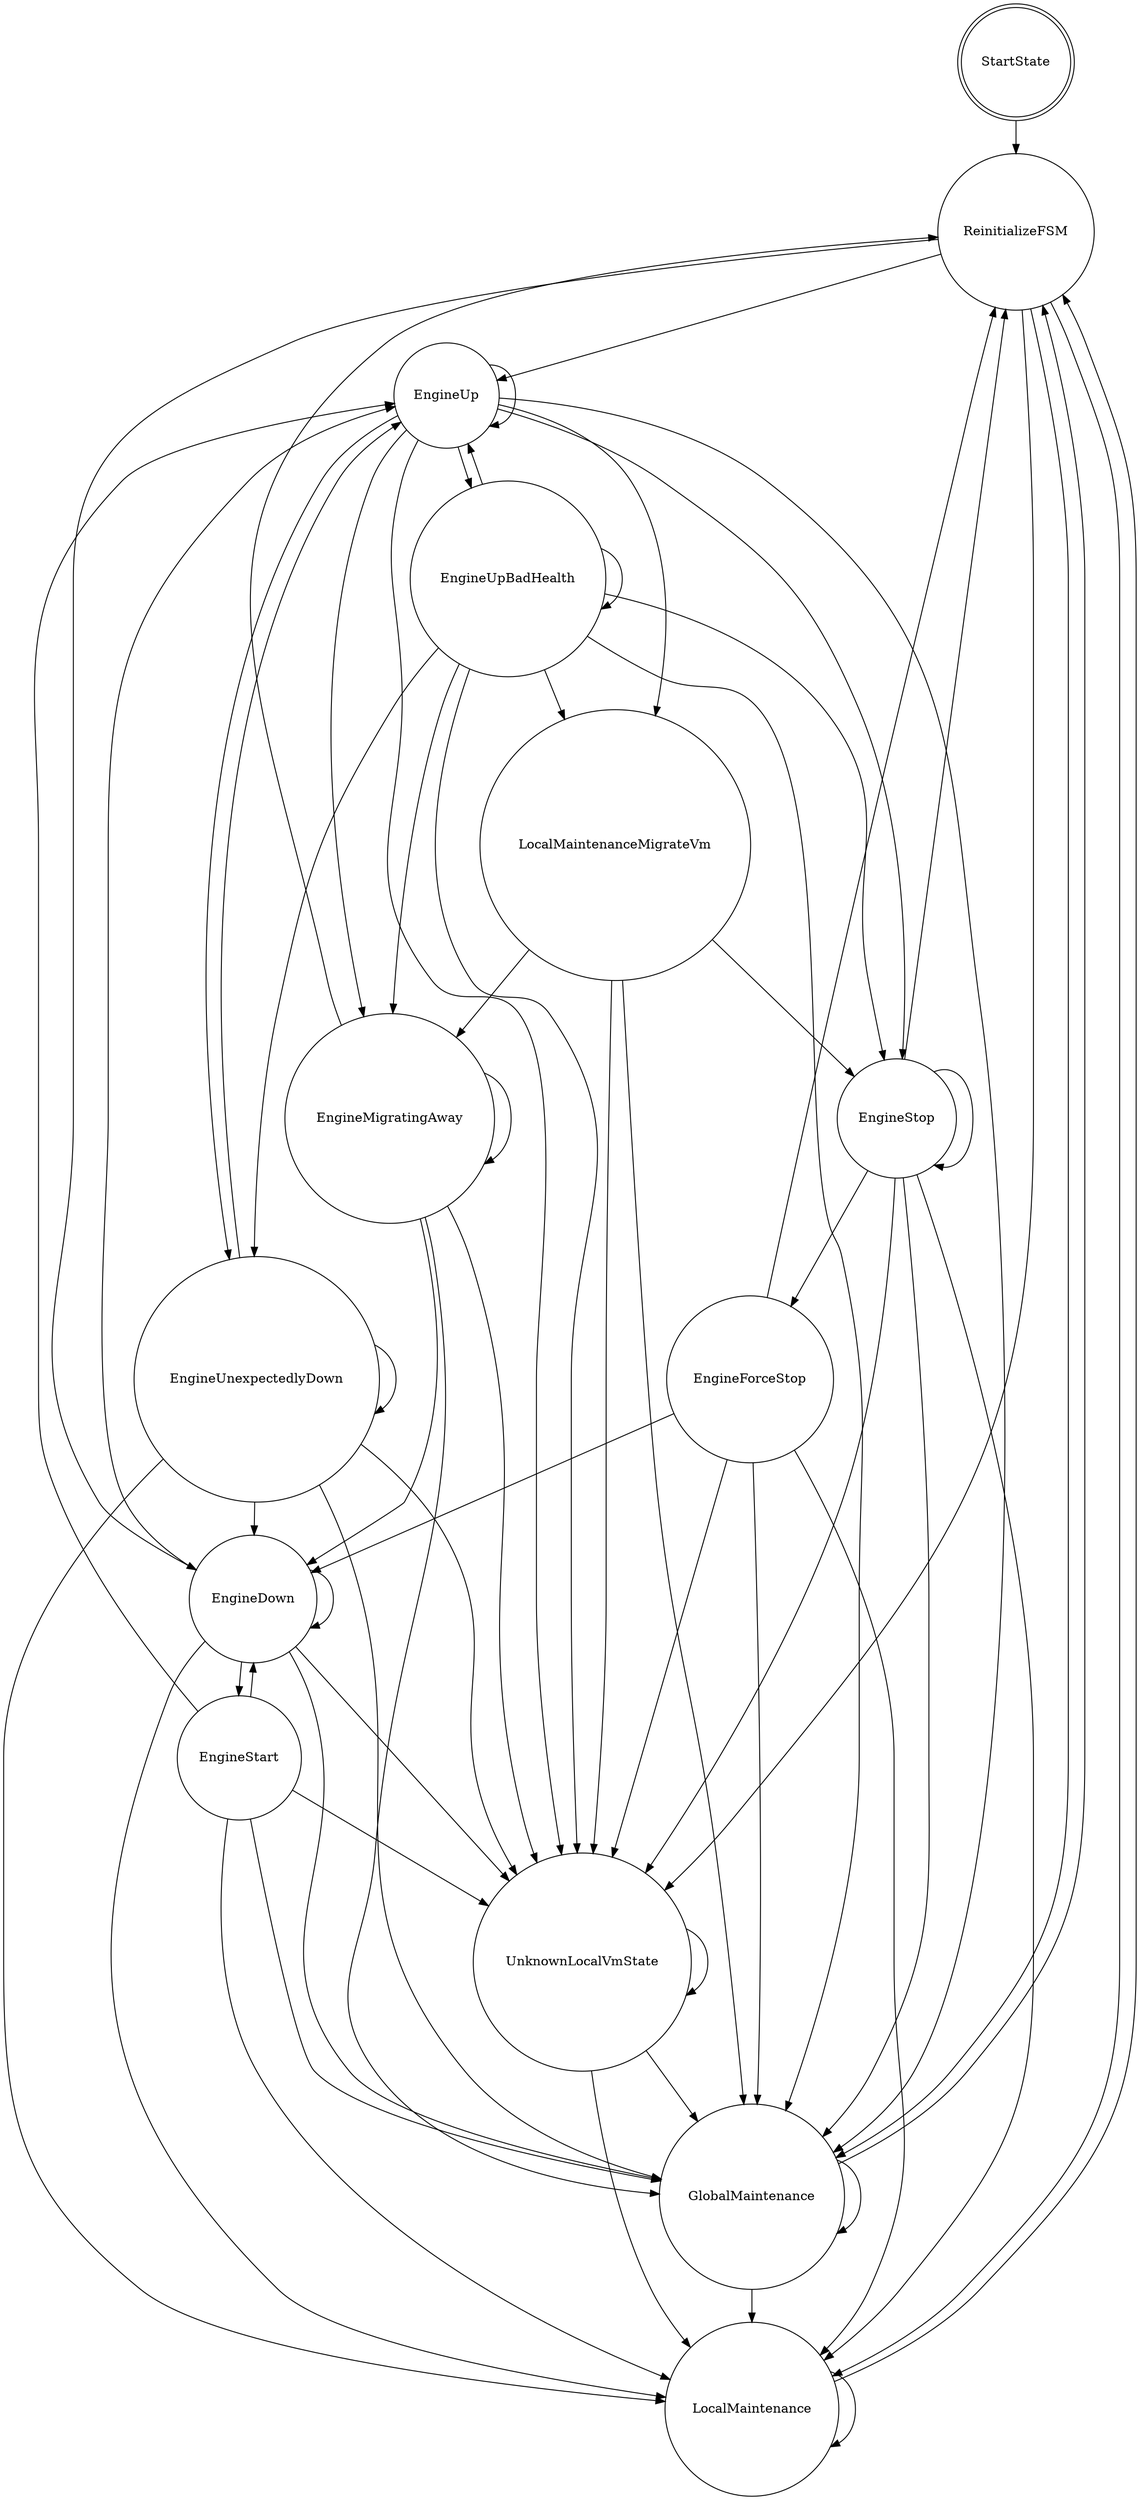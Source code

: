 //  <module 'ovirt_hosted_engine_ha.agent.state_machine' from '/home/msivak/Work/ovirt-hosted-engine-ha/ovirt_hosted_engine_ha/agent/state_machine.pyc'>
//  <class 'ovirt_hosted_engine_ha.lib.fsm.machine.BaseFSM'>
// skip
//  <class 'ovirt_hosted_engine_ha.lib.fsm.machine.BaseState'>
//  <class 'ovirt_hosted_engine_ha.agent.state_machine.EngineStateMachine'>
// skip
//  <class 'ovirt_hosted_engine_ha.agent.state_data.HostedEngineData'>
// skip
//  <class 'ovirt_hosted_engine_ha.agent.states.ReinitializeFSM'>
//  <class 'ovirt_hosted_engine_ha.agent.state_machine.StartState'>
//  <class 'ovirt_hosted_engine_ha.agent.state_data.StatsData'>
// skip
//  <module 'ovirt_hosted_engine_ha.agent.states' from '/home/msivak/Work/ovirt-hosted-engine-ha/ovirt_hosted_engine_ha/agent/states.pyc'>
//  <class 'ovirt_hosted_engine_ha.lib.fsm.machine.BaseFSM'>
// skip
//  <class 'ovirt_hosted_engine_ha.lib.fsm.machine.BaseState'>
//  <class 'ovirt_hosted_engine_ha.agent.states.EngineDown'>
//  <class 'ovirt_hosted_engine_ha.agent.states.EngineForceStop'>
//  <class 'ovirt_hosted_engine_ha.agent.states.EngineMigratingAway'>
//  <class 'ovirt_hosted_engine_ha.agent.states.EngineStart'>
//  <class 'ovirt_hosted_engine_ha.agent.states.EngineState'>
//  <class 'ovirt_hosted_engine_ha.agent.states.EngineStop'>
//  <class 'ovirt_hosted_engine_ha.agent.states.EngineUnexpectedlyDown'>
//  <class 'ovirt_hosted_engine_ha.agent.states.EngineUp'>
//  <class 'ovirt_hosted_engine_ha.agent.states.EngineUpBadHealth'>
// copy rule EngineUp -> EngineUpBadHealth
//  <class 'ovirt_hosted_engine_ha.agent.states.GlobalMaintenance'>
//  <class 'ovirt_hosted_engine_ha.agent.states.LocalMaintenance'>
//  <class 'ovirt_hosted_engine_ha.agent.states.LocalMaintenanceMigrateVm'>
//  <class 'ovirt_hosted_engine_ha.agent.states.ReinitializeFSM'>
//  <class 'ovirt_hosted_engine_ha.agent.states.UnknownLocalVmState'>
/**
 * This file contains the source for a graphviz FSM diagram of the HA agent
 * state machine.  To create an image, fsm.png in this case, run the following:
 *
 *   dot agent-fsm.gv -Tpng -o fsm.png
 *
 * A copy of the latest diagram should be available at:
 *
 *   http://www.ovirt.org/Features/Self_Hosted_Engine#Agent_State_Diagram
 */

digraph finite_state_machine {
ranksep = 0.5;
node [shape = doublecircle]; StartState;
node [shape = circle]; EngineMigratingAway LocalMaintenanceMigrateVm EngineStop EngineStart ReinitializeFSM GlobalMaintenance UnknownLocalVmState EngineUp EngineDown LocalMaintenance EngineUpBadHealth EngineUnexpectedlyDown EngineForceStop ;
EngineMigratingAway -> EngineMigratingAway [ label = "" ];
EngineMigratingAway -> EngineDown [ label = "" ];
EngineMigratingAway -> GlobalMaintenance [ label = "" ];
EngineMigratingAway -> UnknownLocalVmState [ label = "" ];
EngineMigratingAway -> ReinitializeFSM [ label = "" ];
LocalMaintenanceMigrateVm -> EngineStop [ label = "" ];
LocalMaintenanceMigrateVm -> GlobalMaintenance [ label = "" ];
LocalMaintenanceMigrateVm -> UnknownLocalVmState [ label = "" ];
LocalMaintenanceMigrateVm -> EngineMigratingAway [ label = "" ];
EngineStop -> EngineStop [ label = "" ];
EngineStop -> ReinitializeFSM [ label = "" ];
EngineStop -> GlobalMaintenance [ label = "" ];
EngineStop -> UnknownLocalVmState [ label = "" ];
EngineStop -> LocalMaintenance [ label = "" ];
EngineStop -> EngineForceStop [ label = "" ];
EngineStart -> EngineDown [ label = "" ];
EngineStart -> GlobalMaintenance [ label = "" ];
EngineStart -> UnknownLocalVmState [ label = "" ];
EngineStart -> EngineUp [ label = "" ];
EngineStart -> LocalMaintenance [ label = "" ];
ReinitializeFSM -> EngineDown [ label = "" ];
ReinitializeFSM -> GlobalMaintenance [ label = "" ];
ReinitializeFSM -> UnknownLocalVmState [ label = "" ];
ReinitializeFSM -> EngineUp [ label = "" ];
ReinitializeFSM -> LocalMaintenance [ label = "" ];
GlobalMaintenance -> ReinitializeFSM [ label = "" ];
GlobalMaintenance -> GlobalMaintenance [ label = "" ];
GlobalMaintenance -> LocalMaintenance [ label = "" ];
UnknownLocalVmState -> GlobalMaintenance [ label = "" ];
UnknownLocalVmState -> UnknownLocalVmState [ label = "" ];
UnknownLocalVmState -> LocalMaintenance [ label = "" ];
EngineUp -> EngineMigratingAway [ label = "" ];
EngineUp -> GlobalMaintenance [ label = "" ];
EngineUp -> EngineUnexpectedlyDown [ label = "" ];
EngineUp -> LocalMaintenanceMigrateVm [ label = "" ];
EngineUp -> UnknownLocalVmState [ label = "" ];
EngineUp -> EngineUp [ label = "" ];
EngineUp -> EngineUpBadHealth [ label = "" ];
EngineUp -> EngineStop [ label = "" ];
StartState -> ReinitializeFSM [ label = "" ];
EngineDown -> EngineStart [ label = "" ];
EngineDown -> GlobalMaintenance [ label = "" ];
EngineDown -> UnknownLocalVmState [ label = "" ];
EngineDown -> EngineUp [ label = "" ];
EngineDown -> EngineDown [ label = "" ];
EngineDown -> LocalMaintenance [ label = "" ];
LocalMaintenance -> ReinitializeFSM [ label = "" ];
LocalMaintenance -> LocalMaintenance [ label = "" ];
EngineUpBadHealth -> EngineMigratingAway [ label = "" ];
EngineUpBadHealth -> LocalMaintenanceMigrateVm [ label = "" ];
EngineUpBadHealth -> EngineStop [ label = "" ];
EngineUpBadHealth -> GlobalMaintenance [ label = "" ];
EngineUpBadHealth -> UnknownLocalVmState [ label = "" ];
EngineUpBadHealth -> EngineUp [ label = "" ];
EngineUpBadHealth -> EngineUpBadHealth [ label = "" ];
EngineUpBadHealth -> EngineUnexpectedlyDown [ label = "" ];
EngineUnexpectedlyDown -> EngineUnexpectedlyDown [ label = "" ];
EngineUnexpectedlyDown -> GlobalMaintenance [ label = "" ];
EngineUnexpectedlyDown -> UnknownLocalVmState [ label = "" ];
EngineUnexpectedlyDown -> EngineUp [ label = "" ];
EngineUnexpectedlyDown -> EngineDown [ label = "" ];
EngineUnexpectedlyDown -> LocalMaintenance [ label = "" ];
EngineForceStop -> EngineDown [ label = "" ];
EngineForceStop -> ReinitializeFSM [ label = "" ];
EngineForceStop -> GlobalMaintenance [ label = "" ];
EngineForceStop -> UnknownLocalVmState [ label = "" ];
EngineForceStop -> LocalMaintenance [ label = "" ];
}
